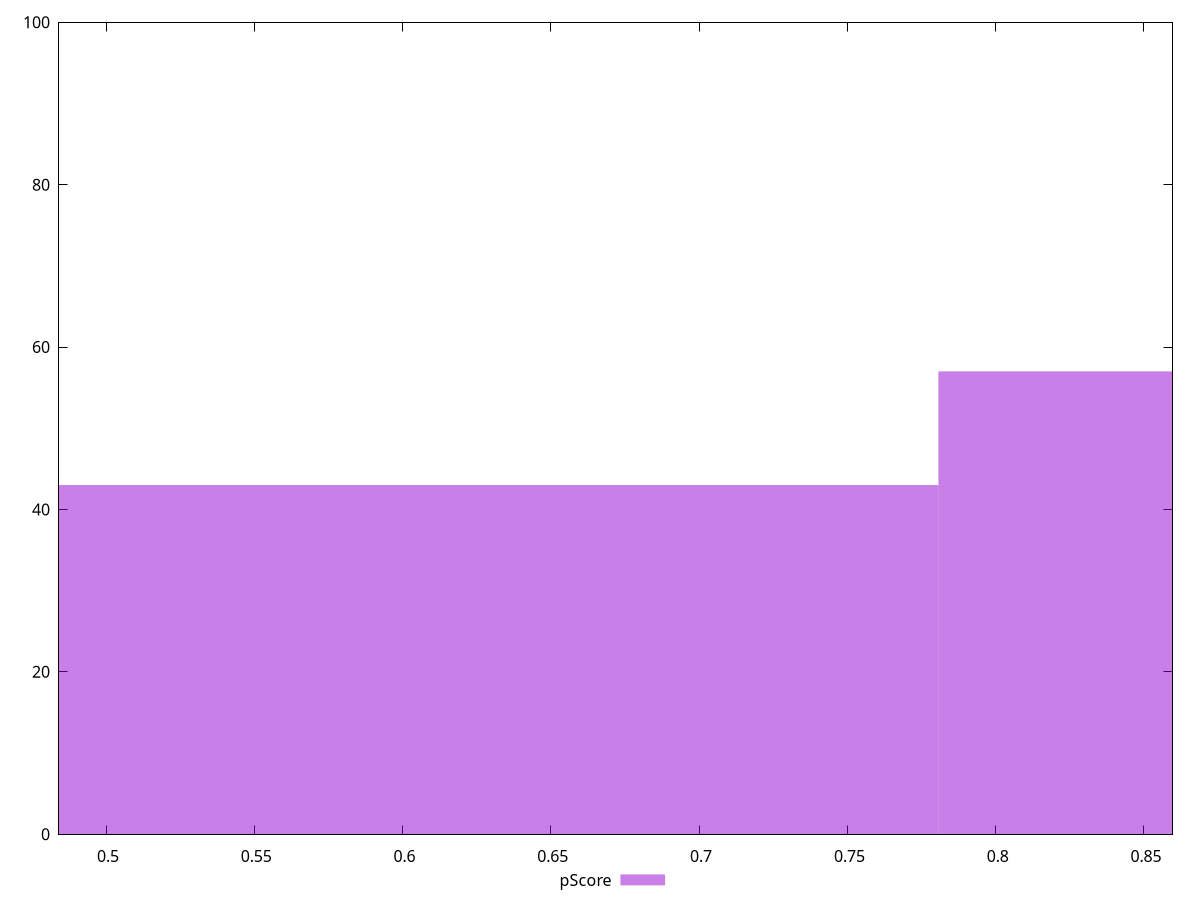 reset

$pScore <<EOF
0.6245521432365375 43
0.9368282148548063 57
EOF

set key outside below
set boxwidth 0.31227607161826876
set xrange [0.48414214018849255:0.859636148085315]
set yrange [0:100]
set trange [0:100]
set style fill transparent solid 0.5 noborder
set terminal svg size 640, 490 enhanced background rgb 'white'
set output "report_00019_2021-02-10T18-14-37.922Z//interactive/samples/pages+cached+noadtech/pScore/histogram.svg"

plot $pScore title "pScore" with boxes

reset
